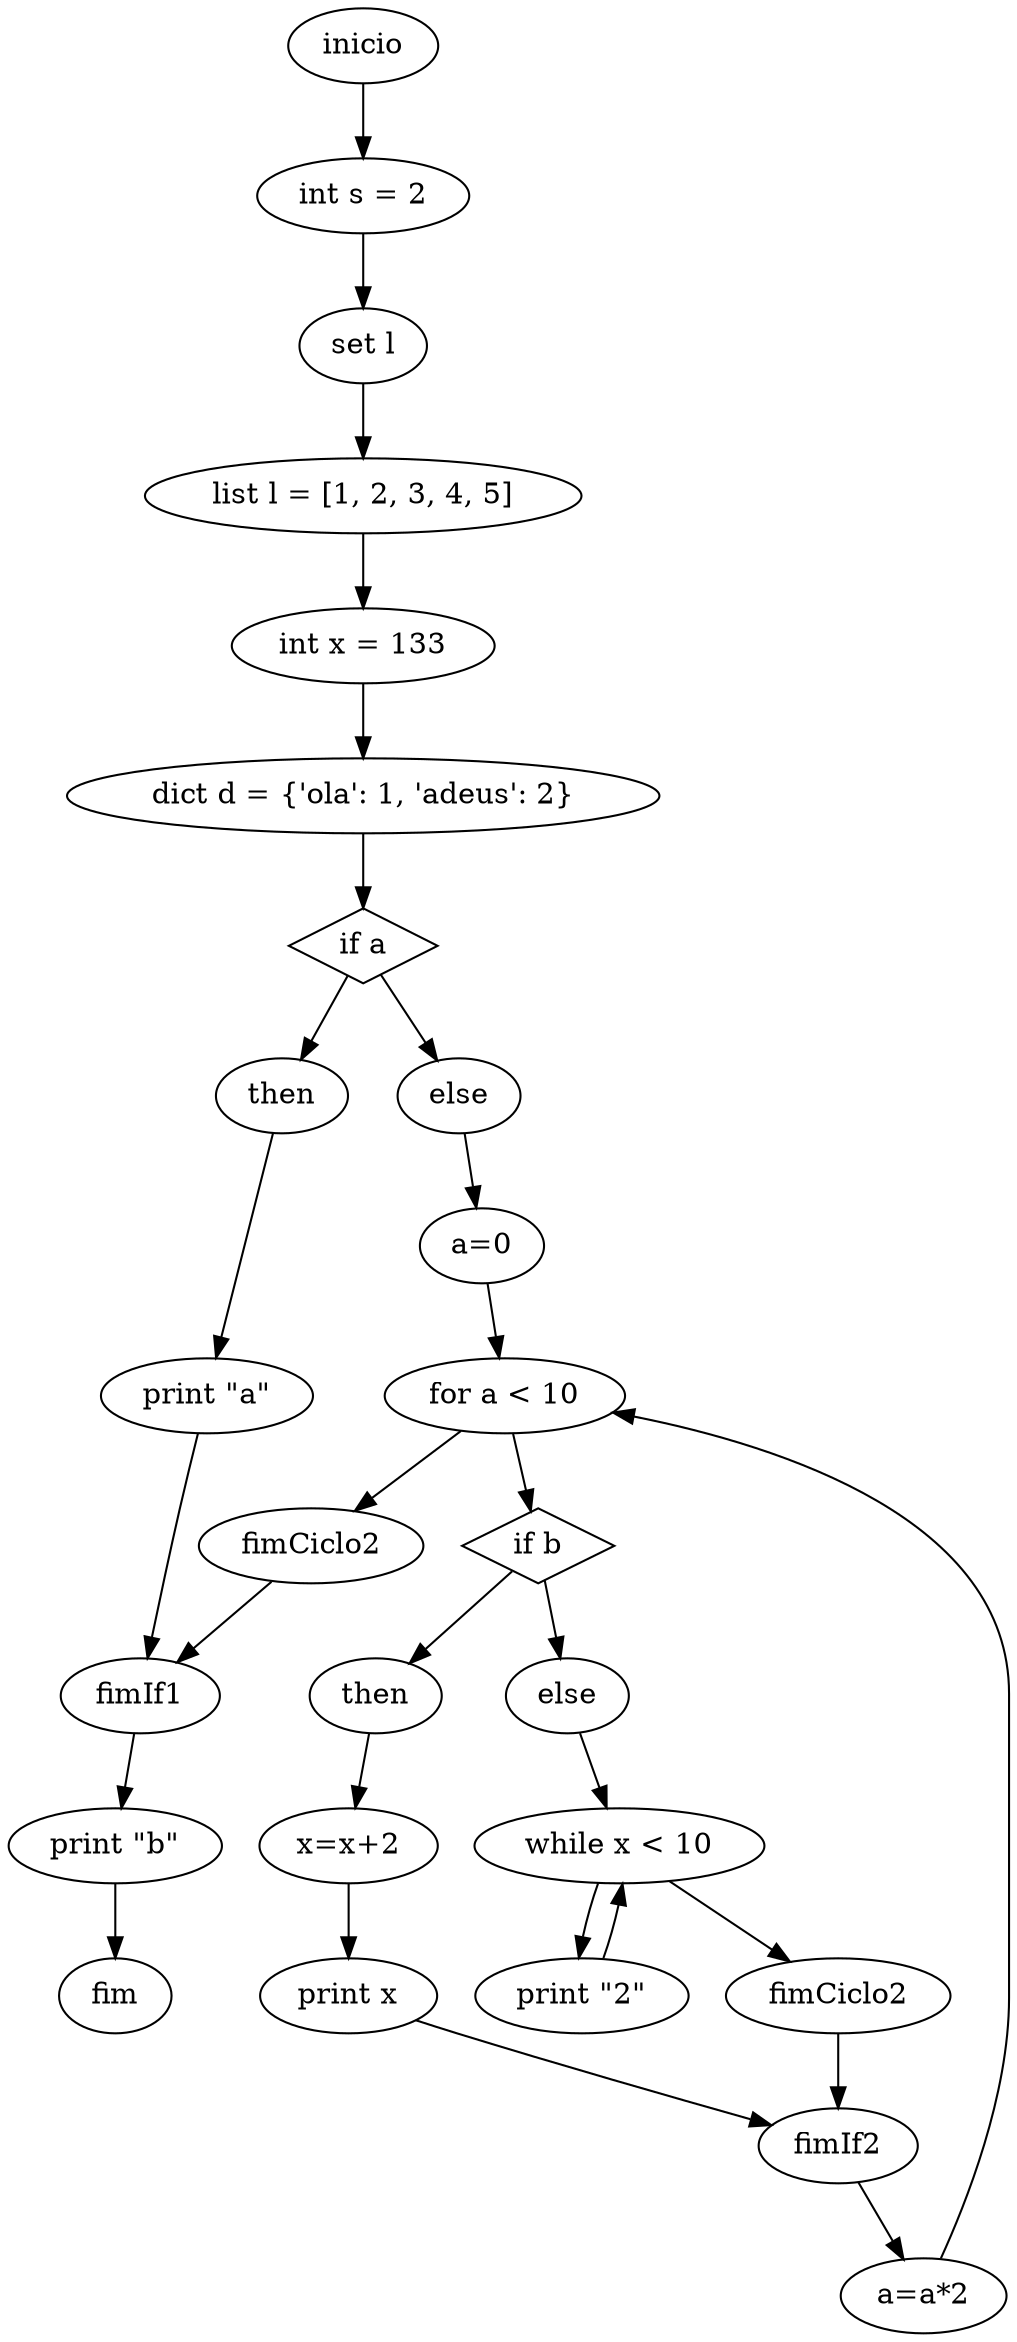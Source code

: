 digraph cfg {
	0 [label=inicio]
	1 [label="int s = 2"]
	0 -> 1
	2 [label="set l"]
	1 -> 2
	3 [label="list l = [1, 2, 3, 4, 5]"]
	2 -> 3
	4 [label="int x = 133"]
	3 -> 4
	5 [label="dict d = {'ola': 1, 'adeus': 2}"]
	4 -> 5
	6 [label="if a" shape=diamond]
	7 [label=then]
	6 -> 7
	8 [label=fimIf1]
	9 [label="print \"a\""]
	7 -> 9
	9 -> 8
	10 [label=else]
	6 -> 10
	11 [label="a=0"]
	10 -> 11
	12 [label="for a < 10"]
	11 -> 12
	13 [label="a=a*2"]
	14 [label="if b" shape=diamond]
	15 [label=then]
	14 -> 15
	16 [label=fimIf2]
	17 [label="x=x+2"]
	15 -> 17
	18 [label="print x"]
	17 -> 18
	18 -> 16
	19 [label=else]
	14 -> 19
	20 [label="while x < 10"]
	19 -> 20
	21 [label="print \"2\""]
	20 -> 21
	21 -> 20
	22 [label=fimCiclo2]
	20 -> 22
	22 -> 16
	12 -> 14
	16 -> 13
	13 -> 12
	23 [label=fimCiclo2]
	12 -> 23
	23 -> 8
	5 -> 6
	24 [label="print \"b\""]
	8 -> 24
	25 [label=fim]
	24 -> 25
}
